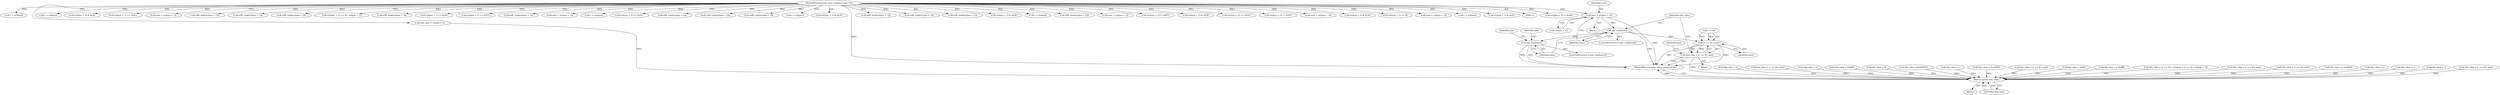 digraph "0_php-src_0da8b8b801f9276359262f1ef8274c7812d3dfda?w=1_3@array" {
"1000766" [label="(Call,next = str[pos + 1])"];
"1000114" [label="(MethodParameterIn,const unsigned char *str)"];
"1000774" [label="(Call,sjis_trail(next))"];
"1000779" [label="(Call,(c << 8) | next)"];
"1000777" [label="(Call,this_char = (c << 8) | next)"];
"1001107" [label="(Return,return this_char;)"];
"1000786" [label="(Call,sjis_lead(next))"];
"1000561" [label="(Call,this_char = c)"];
"1000868" [label="(Call,this_char = (c << 8) | next)"];
"1000785" [label="(ControlStructure,if (sjis_lead(next)))"];
"1001028" [label="(Call,str[pos + 2] != 0xA0)"];
"1000497" [label="(Call,c = str[pos])"];
"1001096" [label="(Call,this_char = str[pos++])"];
"1000571" [label="(Call,c = str[pos])"];
"1000776" [label="(Block,)"];
"1000466" [label="(Call,str[pos + 3] & 0x3f)"];
"1000967" [label="(Call,str[pos + 1] >= 0xA1)"];
"1000648" [label="(Call,this_char = c)"];
"1000767" [label="(Identifier,next)"];
"1000778" [label="(Identifier,this_char)"];
"1000786" [label="(Call,sjis_lead(next))"];
"1000326" [label="(Call,this_char < 0x800)"];
"1000681" [label="(Call,next = str[pos + 1])"];
"1000125" [label="(Call,this_char = 0)"];
"1000395" [label="(Call,utf8_lead(str[pos + 1]))"];
"1000368" [label="(Call,utf8_trail(str[pos + 1]))"];
"1000777" [label="(Call,this_char = (c << 8) | next)"];
"1000410" [label="(Call,utf8_lead(str[pos + 2]))"];
"1000787" [label="(Identifier,next)"];
"1001057" [label="(Call,(str[pos + 1] << 8) | str[pos + 2])"];
"1000798" [label="(Identifier,pos)"];
"1000775" [label="(Identifier,next)"];
"1000114" [label="(MethodParameterIn,const unsigned char *str)"];
"1000478" [label="(Call,this_char > 0x10FFFF)"];
"1000814" [label="(Call,this_char = c)"];
"1000425" [label="(Call,utf8_lead(str[pos + 3]))"];
"1000780" [label="(Call,c << 8)"];
"1000756" [label="(Block,)"];
"1001004" [label="(Call,str[pos + 1] != 0xA0)"];
"1000475" [label="(Call,this_char < 0x10000)"];
"1000692" [label="(Call,this_char = (c << 8) | next)"];
"1000974" [label="(Call,str[pos + 1] <= 0xFE)"];
"1000253" [label="(Call,utf8_trail(str[pos + 1]))"];
"1000118" [label="(Block,)"];
"1000766" [label="(Call,next = str[pos + 1])"];
"1000520" [label="(Call,next = str[pos + 1])"];
"1000829" [label="(Call,c = str[pos])"];
"1000983" [label="(Call,str[pos + 2] >= 0xA1)"];
"1000774" [label="(Call,sjis_trail(next))"];
"1000190" [label="(Call,utf8_trail(str[pos + 1]))"];
"1000376" [label="(Call,utf8_trail(str[pos + 2]))"];
"1000260" [label="(Call,utf8_trail(str[pos + 2]))"];
"1001108" [label="(Identifier,this_char)"];
"1000790" [label="(Identifier,pos)"];
"1000150" [label="(Call,c = str[pos])"];
"1000318" [label="(Call,str[pos + 2] & 0x3f)"];
"1001109" [label="(MethodReturn,static inline unsigned int)"];
"1000272" [label="(Call,utf8_lead(str[pos + 1]))"];
"1000383" [label="(Call,utf8_trail(str[pos + 3]))"];
"1000200" [label="(Call,utf8_lead(str[pos + 1]))"];
"1000216" [label="(Call,str[pos + 1] & 0x3f)"];
"1000735" [label="(Call,c = str[pos])"];
"1000779" [label="(Call,(c << 8) | next)"];
"1000287" [label="(Call,utf8_lead(str[pos + 2]))"];
"1000852" [label="(Call,next = str[pos + 1])"];
"1000224" [label="(Call,this_char < 0x80)"];
"1000339" [label="(Call,this_char <= 0xdfff)"];
"1001011" [label="(Call,str[pos + 1] != 0xFF)"];
"1001051" [label="(Call,this_char = (c << 16) | (str[pos + 1] << 8) | str[pos + 2])"];
"1000310" [label="(Call,str[pos + 1] & 0x3f)"];
"1000990" [label="(Call,str[pos + 2] <= 0xFE)"];
"1000618" [label="(Call,this_char = (c << 8) | next)"];
"1001035" [label="(Call,str[pos + 2] != 0xFF)"];
"1000544" [label="(Call,this_char = (c << 8) | next)"];
"1000594" [label="(Call,next = str[pos + 1])"];
"1000336" [label="(Call,this_char >= 0xd800)"];
"1000458" [label="(Call,str[pos + 2] & 0x3f)"];
"1001107" [label="(Return,return this_char;)"];
"1001058" [label="(Call,str[pos + 1] << 8)"];
"1000907" [label="(Call,next = str[pos + 1])"];
"1000783" [label="(Identifier,next)"];
"1000768" [label="(Call,str[pos + 1])"];
"1000720" [label="(Call,this_char = c)"];
"1001083" [label="(Call,this_char = c)"];
"1000160" [label="(Call,this_char = c)"];
"1000795" [label="(Identifier,pos)"];
"1000923" [label="(Call,this_char = (c << 8) | next)"];
"1000658" [label="(Call,c = str[pos])"];
"1000448" [label="(Call,str[pos + 1] & 0x3f)"];
"1000773" [label="(ControlStructure,if (sjis_trail(next)))"];
"1000766" -> "1000756"  [label="AST: "];
"1000766" -> "1000768"  [label="CFG: "];
"1000767" -> "1000766"  [label="AST: "];
"1000768" -> "1000766"  [label="AST: "];
"1000775" -> "1000766"  [label="CFG: "];
"1000766" -> "1001109"  [label="DDG: "];
"1000114" -> "1000766"  [label="DDG: "];
"1000766" -> "1000774"  [label="DDG: "];
"1000114" -> "1000112"  [label="AST: "];
"1000114" -> "1001109"  [label="DDG: "];
"1000114" -> "1000150"  [label="DDG: "];
"1000114" -> "1000190"  [label="DDG: "];
"1000114" -> "1000200"  [label="DDG: "];
"1000114" -> "1000216"  [label="DDG: "];
"1000114" -> "1000253"  [label="DDG: "];
"1000114" -> "1000260"  [label="DDG: "];
"1000114" -> "1000272"  [label="DDG: "];
"1000114" -> "1000287"  [label="DDG: "];
"1000114" -> "1000310"  [label="DDG: "];
"1000114" -> "1000318"  [label="DDG: "];
"1000114" -> "1000368"  [label="DDG: "];
"1000114" -> "1000376"  [label="DDG: "];
"1000114" -> "1000383"  [label="DDG: "];
"1000114" -> "1000395"  [label="DDG: "];
"1000114" -> "1000410"  [label="DDG: "];
"1000114" -> "1000425"  [label="DDG: "];
"1000114" -> "1000448"  [label="DDG: "];
"1000114" -> "1000458"  [label="DDG: "];
"1000114" -> "1000466"  [label="DDG: "];
"1000114" -> "1000497"  [label="DDG: "];
"1000114" -> "1000520"  [label="DDG: "];
"1000114" -> "1000571"  [label="DDG: "];
"1000114" -> "1000594"  [label="DDG: "];
"1000114" -> "1000658"  [label="DDG: "];
"1000114" -> "1000681"  [label="DDG: "];
"1000114" -> "1000735"  [label="DDG: "];
"1000114" -> "1000829"  [label="DDG: "];
"1000114" -> "1000852"  [label="DDG: "];
"1000114" -> "1000907"  [label="DDG: "];
"1000114" -> "1000967"  [label="DDG: "];
"1000114" -> "1000974"  [label="DDG: "];
"1000114" -> "1000983"  [label="DDG: "];
"1000114" -> "1000990"  [label="DDG: "];
"1000114" -> "1001004"  [label="DDG: "];
"1000114" -> "1001011"  [label="DDG: "];
"1000114" -> "1001028"  [label="DDG: "];
"1000114" -> "1001035"  [label="DDG: "];
"1000114" -> "1001058"  [label="DDG: "];
"1000114" -> "1001057"  [label="DDG: "];
"1000114" -> "1001096"  [label="DDG: "];
"1000774" -> "1000773"  [label="AST: "];
"1000774" -> "1000775"  [label="CFG: "];
"1000775" -> "1000774"  [label="AST: "];
"1000778" -> "1000774"  [label="CFG: "];
"1000787" -> "1000774"  [label="CFG: "];
"1000774" -> "1001109"  [label="DDG: "];
"1000774" -> "1000779"  [label="DDG: "];
"1000774" -> "1000786"  [label="DDG: "];
"1000779" -> "1000777"  [label="AST: "];
"1000779" -> "1000783"  [label="CFG: "];
"1000780" -> "1000779"  [label="AST: "];
"1000783" -> "1000779"  [label="AST: "];
"1000777" -> "1000779"  [label="CFG: "];
"1000779" -> "1001109"  [label="DDG: "];
"1000779" -> "1001109"  [label="DDG: "];
"1000779" -> "1000777"  [label="DDG: "];
"1000779" -> "1000777"  [label="DDG: "];
"1000780" -> "1000779"  [label="DDG: "];
"1000780" -> "1000779"  [label="DDG: "];
"1000777" -> "1000776"  [label="AST: "];
"1000778" -> "1000777"  [label="AST: "];
"1000798" -> "1000777"  [label="CFG: "];
"1000777" -> "1001109"  [label="DDG: "];
"1000777" -> "1001109"  [label="DDG: "];
"1000777" -> "1001107"  [label="DDG: "];
"1001107" -> "1000118"  [label="AST: "];
"1001107" -> "1001108"  [label="CFG: "];
"1001108" -> "1001107"  [label="AST: "];
"1001109" -> "1001107"  [label="CFG: "];
"1001107" -> "1001109"  [label="DDG: "];
"1001108" -> "1001107"  [label="DDG: "];
"1000561" -> "1001107"  [label="DDG: "];
"1000475" -> "1001107"  [label="DDG: "];
"1000814" -> "1001107"  [label="DDG: "];
"1001083" -> "1001107"  [label="DDG: "];
"1000648" -> "1001107"  [label="DDG: "];
"1000326" -> "1001107"  [label="DDG: "];
"1000868" -> "1001107"  [label="DDG: "];
"1000125" -> "1001107"  [label="DDG: "];
"1000692" -> "1001107"  [label="DDG: "];
"1000224" -> "1001107"  [label="DDG: "];
"1001096" -> "1001107"  [label="DDG: "];
"1000478" -> "1001107"  [label="DDG: "];
"1000720" -> "1001107"  [label="DDG: "];
"1000339" -> "1001107"  [label="DDG: "];
"1000544" -> "1001107"  [label="DDG: "];
"1000618" -> "1001107"  [label="DDG: "];
"1000336" -> "1001107"  [label="DDG: "];
"1001051" -> "1001107"  [label="DDG: "];
"1000923" -> "1001107"  [label="DDG: "];
"1000160" -> "1001107"  [label="DDG: "];
"1000786" -> "1000785"  [label="AST: "];
"1000786" -> "1000787"  [label="CFG: "];
"1000787" -> "1000786"  [label="AST: "];
"1000790" -> "1000786"  [label="CFG: "];
"1000795" -> "1000786"  [label="CFG: "];
"1000786" -> "1001109"  [label="DDG: "];
"1000786" -> "1001109"  [label="DDG: "];
}
